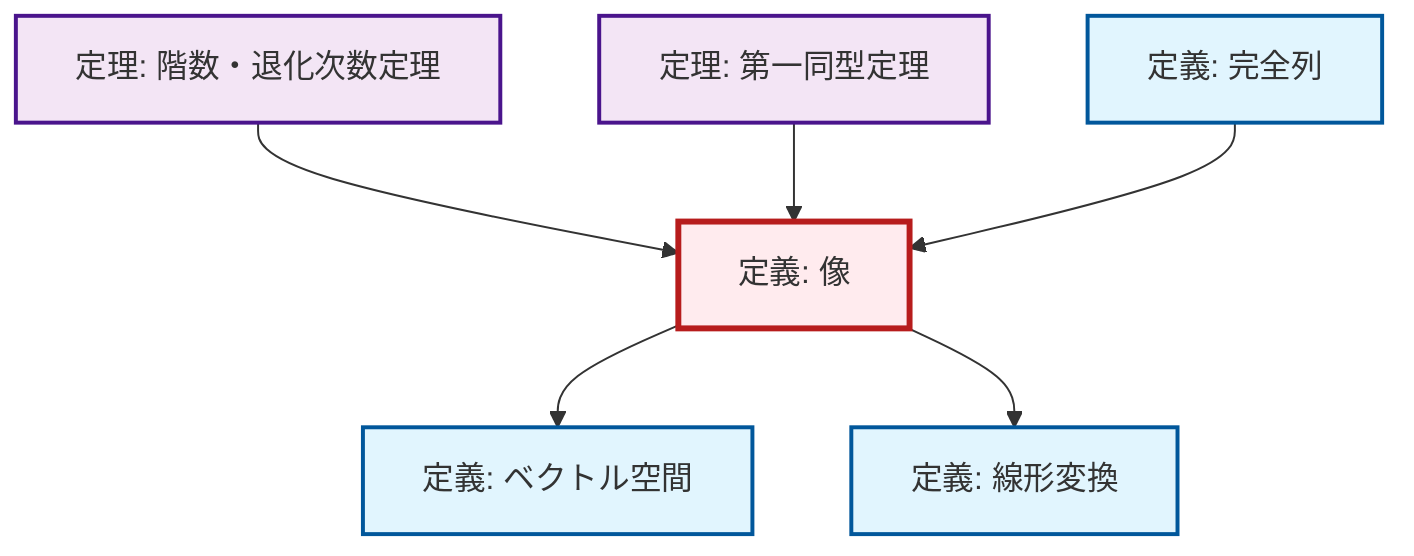 graph TD
    classDef definition fill:#e1f5fe,stroke:#01579b,stroke-width:2px
    classDef theorem fill:#f3e5f5,stroke:#4a148c,stroke-width:2px
    classDef axiom fill:#fff3e0,stroke:#e65100,stroke-width:2px
    classDef example fill:#e8f5e9,stroke:#1b5e20,stroke-width:2px
    classDef current fill:#ffebee,stroke:#b71c1c,stroke-width:3px
    def-exact-sequence["定義: 完全列"]:::definition
    thm-rank-nullity["定理: 階数・退化次数定理"]:::theorem
    def-vector-space["定義: ベクトル空間"]:::definition
    def-image["定義: 像"]:::definition
    def-linear-transformation["定義: 線形変換"]:::definition
    thm-first-isomorphism["定理: 第一同型定理"]:::theorem
    def-image --> def-vector-space
    def-image --> def-linear-transformation
    thm-rank-nullity --> def-image
    thm-first-isomorphism --> def-image
    def-exact-sequence --> def-image
    class def-image current
